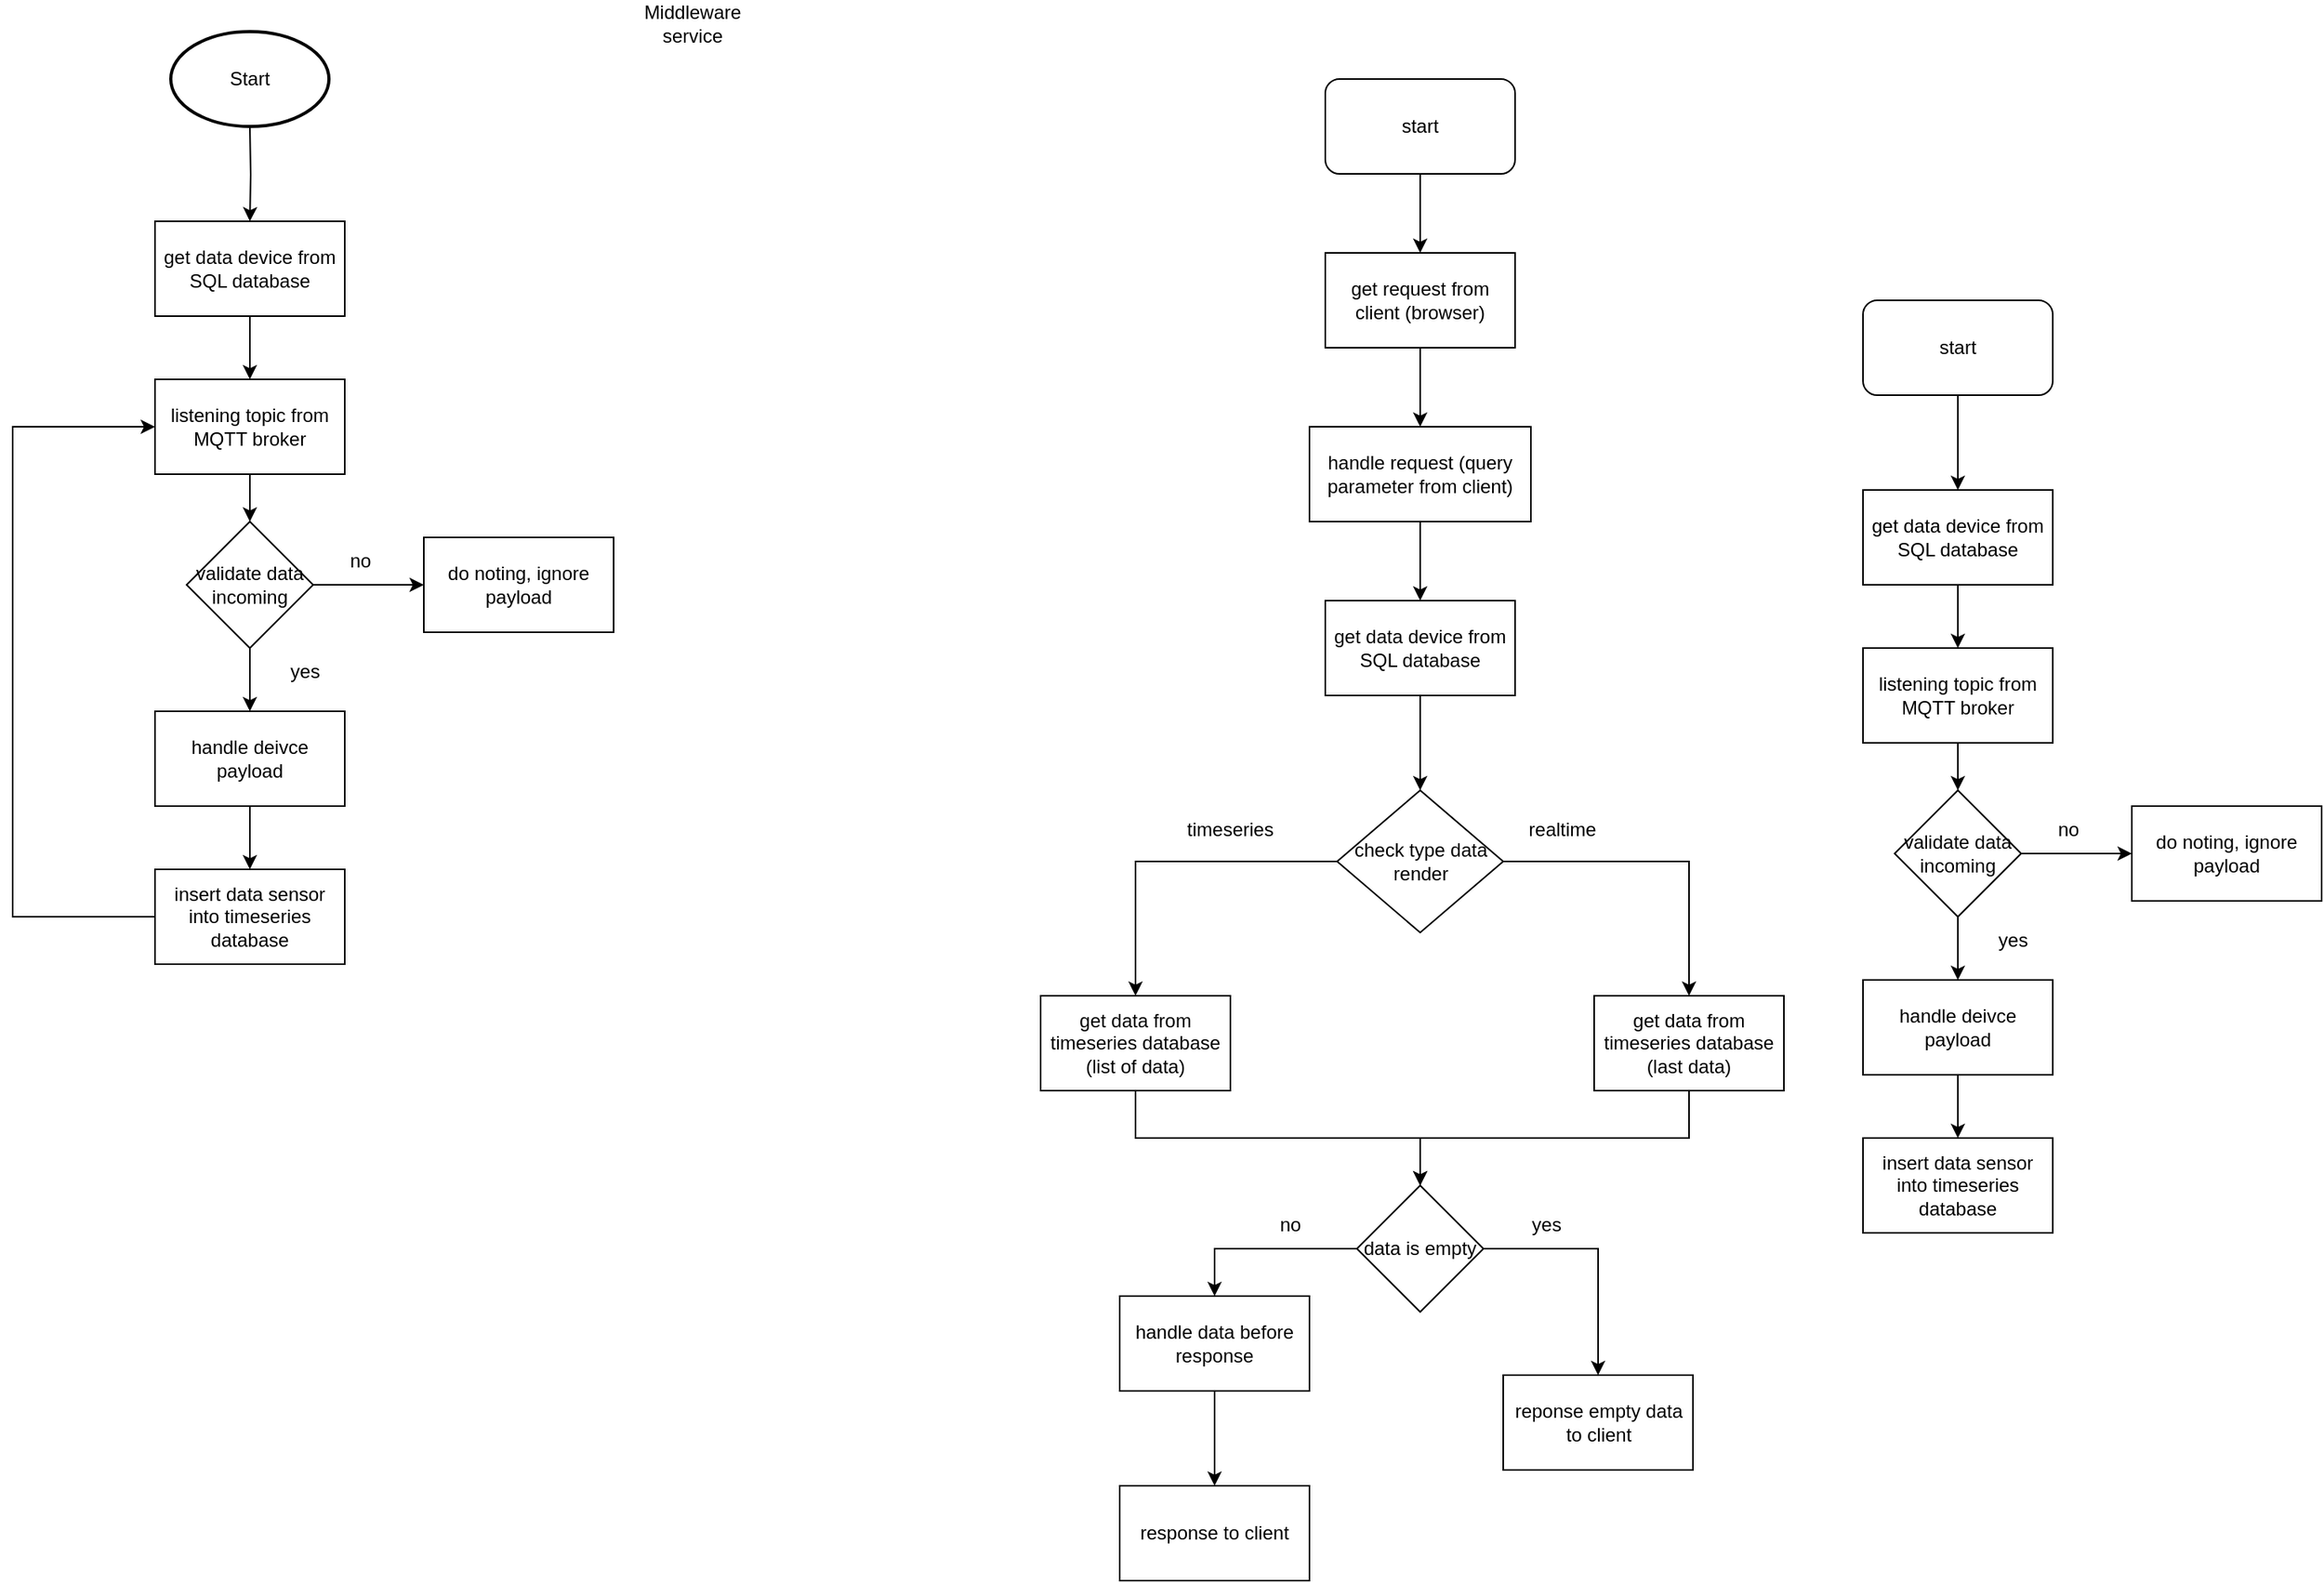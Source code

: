 <mxfile version="22.0.8" type="github">
  <diagram id="C5RBs43oDa-KdzZeNtuy" name="Page-1">
    <mxGraphModel dx="1260" dy="721" grid="1" gridSize="10" guides="1" tooltips="1" connect="1" arrows="1" fold="1" page="1" pageScale="1" pageWidth="827" pageHeight="1169" math="0" shadow="0">
      <root>
        <mxCell id="WIyWlLk6GJQsqaUBKTNV-0" />
        <mxCell id="WIyWlLk6GJQsqaUBKTNV-1" parent="WIyWlLk6GJQsqaUBKTNV-0" />
        <mxCell id="o4FVKEmSZAY0uZQRgnPp-2" value="Middleware service" style="text;html=1;strokeColor=none;fillColor=none;align=center;verticalAlign=middle;whiteSpace=wrap;rounded=0;" parent="WIyWlLk6GJQsqaUBKTNV-1" vertex="1">
          <mxGeometry x="630" y="20" width="100" height="30" as="geometry" />
        </mxCell>
        <mxCell id="o4FVKEmSZAY0uZQRgnPp-13" style="edgeStyle=orthogonalEdgeStyle;rounded=0;orthogonalLoop=1;jettySize=auto;html=1;exitX=0.5;exitY=1;exitDx=0;exitDy=0;entryX=0.5;entryY=0;entryDx=0;entryDy=0;" parent="WIyWlLk6GJQsqaUBKTNV-1" target="o4FVKEmSZAY0uZQRgnPp-16" edge="1">
          <mxGeometry relative="1" as="geometry">
            <mxPoint x="400" y="100.0" as="sourcePoint" />
          </mxGeometry>
        </mxCell>
        <mxCell id="o4FVKEmSZAY0uZQRgnPp-15" style="edgeStyle=orthogonalEdgeStyle;rounded=0;orthogonalLoop=1;jettySize=auto;html=1;exitX=0.5;exitY=1;exitDx=0;exitDy=0;entryX=0.5;entryY=0;entryDx=0;entryDy=0;" parent="WIyWlLk6GJQsqaUBKTNV-1" source="o4FVKEmSZAY0uZQRgnPp-16" target="o4FVKEmSZAY0uZQRgnPp-18" edge="1">
          <mxGeometry relative="1" as="geometry" />
        </mxCell>
        <mxCell id="o4FVKEmSZAY0uZQRgnPp-16" value="get data device from SQL database" style="rounded=0;whiteSpace=wrap;html=1;" parent="WIyWlLk6GJQsqaUBKTNV-1" vertex="1">
          <mxGeometry x="340" y="160" width="120" height="60" as="geometry" />
        </mxCell>
        <mxCell id="o4FVKEmSZAY0uZQRgnPp-17" style="edgeStyle=orthogonalEdgeStyle;rounded=0;orthogonalLoop=1;jettySize=auto;html=1;exitX=0.5;exitY=1;exitDx=0;exitDy=0;entryX=0.5;entryY=0;entryDx=0;entryDy=0;" parent="WIyWlLk6GJQsqaUBKTNV-1" source="o4FVKEmSZAY0uZQRgnPp-18" target="o4FVKEmSZAY0uZQRgnPp-23" edge="1">
          <mxGeometry relative="1" as="geometry" />
        </mxCell>
        <mxCell id="o4FVKEmSZAY0uZQRgnPp-18" value="listening topic from MQTT broker" style="rounded=0;whiteSpace=wrap;html=1;" parent="WIyWlLk6GJQsqaUBKTNV-1" vertex="1">
          <mxGeometry x="340" y="260" width="120" height="60" as="geometry" />
        </mxCell>
        <mxCell id="o4FVKEmSZAY0uZQRgnPp-19" style="edgeStyle=orthogonalEdgeStyle;rounded=0;orthogonalLoop=1;jettySize=auto;html=1;exitX=0.5;exitY=1;exitDx=0;exitDy=0;entryX=0.5;entryY=0;entryDx=0;entryDy=0;" parent="WIyWlLk6GJQsqaUBKTNV-1" source="o4FVKEmSZAY0uZQRgnPp-20" target="o4FVKEmSZAY0uZQRgnPp-25" edge="1">
          <mxGeometry relative="1" as="geometry" />
        </mxCell>
        <mxCell id="o4FVKEmSZAY0uZQRgnPp-20" value="handle deivce payload" style="rounded=0;whiteSpace=wrap;html=1;" parent="WIyWlLk6GJQsqaUBKTNV-1" vertex="1">
          <mxGeometry x="340" y="470" width="120" height="60" as="geometry" />
        </mxCell>
        <mxCell id="o4FVKEmSZAY0uZQRgnPp-21" style="edgeStyle=orthogonalEdgeStyle;rounded=0;orthogonalLoop=1;jettySize=auto;html=1;exitX=1;exitY=0.5;exitDx=0;exitDy=0;entryX=0;entryY=0.5;entryDx=0;entryDy=0;" parent="WIyWlLk6GJQsqaUBKTNV-1" source="o4FVKEmSZAY0uZQRgnPp-23" target="o4FVKEmSZAY0uZQRgnPp-24" edge="1">
          <mxGeometry relative="1" as="geometry" />
        </mxCell>
        <mxCell id="o4FVKEmSZAY0uZQRgnPp-22" style="edgeStyle=orthogonalEdgeStyle;rounded=0;orthogonalLoop=1;jettySize=auto;html=1;exitX=0.5;exitY=1;exitDx=0;exitDy=0;entryX=0.5;entryY=0;entryDx=0;entryDy=0;" parent="WIyWlLk6GJQsqaUBKTNV-1" source="o4FVKEmSZAY0uZQRgnPp-23" target="o4FVKEmSZAY0uZQRgnPp-20" edge="1">
          <mxGeometry relative="1" as="geometry" />
        </mxCell>
        <mxCell id="o4FVKEmSZAY0uZQRgnPp-23" value="validate data incoming" style="rhombus;whiteSpace=wrap;html=1;" parent="WIyWlLk6GJQsqaUBKTNV-1" vertex="1">
          <mxGeometry x="360" y="350" width="80" height="80" as="geometry" />
        </mxCell>
        <mxCell id="o4FVKEmSZAY0uZQRgnPp-24" value="do noting, ignore payload" style="rounded=0;whiteSpace=wrap;html=1;" parent="WIyWlLk6GJQsqaUBKTNV-1" vertex="1">
          <mxGeometry x="510" y="360" width="120" height="60" as="geometry" />
        </mxCell>
        <mxCell id="aOWYVo19ouYTUW9FXyHs-0" style="edgeStyle=orthogonalEdgeStyle;rounded=0;orthogonalLoop=1;jettySize=auto;html=1;exitX=0;exitY=0.5;exitDx=0;exitDy=0;entryX=0;entryY=0.5;entryDx=0;entryDy=0;" parent="WIyWlLk6GJQsqaUBKTNV-1" source="o4FVKEmSZAY0uZQRgnPp-25" target="o4FVKEmSZAY0uZQRgnPp-18" edge="1">
          <mxGeometry relative="1" as="geometry">
            <Array as="points">
              <mxPoint x="250" y="600" />
              <mxPoint x="250" y="290" />
            </Array>
          </mxGeometry>
        </mxCell>
        <mxCell id="o4FVKEmSZAY0uZQRgnPp-25" value="insert data sensor into timeseries database" style="rounded=0;whiteSpace=wrap;html=1;" parent="WIyWlLk6GJQsqaUBKTNV-1" vertex="1">
          <mxGeometry x="340" y="570" width="120" height="60" as="geometry" />
        </mxCell>
        <mxCell id="o4FVKEmSZAY0uZQRgnPp-26" value="no" style="text;html=1;strokeColor=none;fillColor=none;align=center;verticalAlign=middle;whiteSpace=wrap;rounded=0;" parent="WIyWlLk6GJQsqaUBKTNV-1" vertex="1">
          <mxGeometry x="440" y="360" width="60" height="30" as="geometry" />
        </mxCell>
        <mxCell id="o4FVKEmSZAY0uZQRgnPp-27" value="yes" style="text;html=1;strokeColor=none;fillColor=none;align=center;verticalAlign=middle;whiteSpace=wrap;rounded=0;" parent="WIyWlLk6GJQsqaUBKTNV-1" vertex="1">
          <mxGeometry x="405" y="430" width="60" height="30" as="geometry" />
        </mxCell>
        <mxCell id="o4FVKEmSZAY0uZQRgnPp-28" value="Start" style="strokeWidth=2;html=1;shape=mxgraph.flowchart.start_1;whiteSpace=wrap;" parent="WIyWlLk6GJQsqaUBKTNV-1" vertex="1">
          <mxGeometry x="350" y="40" width="100" height="60" as="geometry" />
        </mxCell>
        <mxCell id="1N5oNLTA6w59IetpOZ35-0" style="edgeStyle=orthogonalEdgeStyle;rounded=0;orthogonalLoop=1;jettySize=auto;html=1;exitX=0.5;exitY=1;exitDx=0;exitDy=0;entryX=0.5;entryY=0;entryDx=0;entryDy=0;" edge="1" parent="WIyWlLk6GJQsqaUBKTNV-1" source="1N5oNLTA6w59IetpOZ35-1" target="1N5oNLTA6w59IetpOZ35-3">
          <mxGeometry relative="1" as="geometry" />
        </mxCell>
        <mxCell id="1N5oNLTA6w59IetpOZ35-1" value="start" style="rounded=1;whiteSpace=wrap;html=1;" vertex="1" parent="WIyWlLk6GJQsqaUBKTNV-1">
          <mxGeometry x="1420" y="210" width="120" height="60" as="geometry" />
        </mxCell>
        <mxCell id="1N5oNLTA6w59IetpOZ35-2" style="edgeStyle=orthogonalEdgeStyle;rounded=0;orthogonalLoop=1;jettySize=auto;html=1;exitX=0.5;exitY=1;exitDx=0;exitDy=0;entryX=0.5;entryY=0;entryDx=0;entryDy=0;" edge="1" parent="WIyWlLk6GJQsqaUBKTNV-1" source="1N5oNLTA6w59IetpOZ35-3" target="1N5oNLTA6w59IetpOZ35-5">
          <mxGeometry relative="1" as="geometry" />
        </mxCell>
        <mxCell id="1N5oNLTA6w59IetpOZ35-3" value="get data device from SQL database" style="rounded=0;whiteSpace=wrap;html=1;" vertex="1" parent="WIyWlLk6GJQsqaUBKTNV-1">
          <mxGeometry x="1420" y="330" width="120" height="60" as="geometry" />
        </mxCell>
        <mxCell id="1N5oNLTA6w59IetpOZ35-4" style="edgeStyle=orthogonalEdgeStyle;rounded=0;orthogonalLoop=1;jettySize=auto;html=1;exitX=0.5;exitY=1;exitDx=0;exitDy=0;entryX=0.5;entryY=0;entryDx=0;entryDy=0;" edge="1" parent="WIyWlLk6GJQsqaUBKTNV-1" source="1N5oNLTA6w59IetpOZ35-5" target="1N5oNLTA6w59IetpOZ35-10">
          <mxGeometry relative="1" as="geometry" />
        </mxCell>
        <mxCell id="1N5oNLTA6w59IetpOZ35-5" value="listening topic from MQTT broker" style="rounded=0;whiteSpace=wrap;html=1;" vertex="1" parent="WIyWlLk6GJQsqaUBKTNV-1">
          <mxGeometry x="1420" y="430" width="120" height="60" as="geometry" />
        </mxCell>
        <mxCell id="1N5oNLTA6w59IetpOZ35-6" style="edgeStyle=orthogonalEdgeStyle;rounded=0;orthogonalLoop=1;jettySize=auto;html=1;exitX=0.5;exitY=1;exitDx=0;exitDy=0;entryX=0.5;entryY=0;entryDx=0;entryDy=0;" edge="1" parent="WIyWlLk6GJQsqaUBKTNV-1" source="1N5oNLTA6w59IetpOZ35-7" target="1N5oNLTA6w59IetpOZ35-12">
          <mxGeometry relative="1" as="geometry" />
        </mxCell>
        <mxCell id="1N5oNLTA6w59IetpOZ35-7" value="handle deivce payload" style="rounded=0;whiteSpace=wrap;html=1;" vertex="1" parent="WIyWlLk6GJQsqaUBKTNV-1">
          <mxGeometry x="1420" y="640" width="120" height="60" as="geometry" />
        </mxCell>
        <mxCell id="1N5oNLTA6w59IetpOZ35-8" style="edgeStyle=orthogonalEdgeStyle;rounded=0;orthogonalLoop=1;jettySize=auto;html=1;exitX=1;exitY=0.5;exitDx=0;exitDy=0;entryX=0;entryY=0.5;entryDx=0;entryDy=0;" edge="1" parent="WIyWlLk6GJQsqaUBKTNV-1" source="1N5oNLTA6w59IetpOZ35-10" target="1N5oNLTA6w59IetpOZ35-11">
          <mxGeometry relative="1" as="geometry" />
        </mxCell>
        <mxCell id="1N5oNLTA6w59IetpOZ35-9" style="edgeStyle=orthogonalEdgeStyle;rounded=0;orthogonalLoop=1;jettySize=auto;html=1;exitX=0.5;exitY=1;exitDx=0;exitDy=0;entryX=0.5;entryY=0;entryDx=0;entryDy=0;" edge="1" parent="WIyWlLk6GJQsqaUBKTNV-1" source="1N5oNLTA6w59IetpOZ35-10" target="1N5oNLTA6w59IetpOZ35-7">
          <mxGeometry relative="1" as="geometry" />
        </mxCell>
        <mxCell id="1N5oNLTA6w59IetpOZ35-10" value="validate data incoming" style="rhombus;whiteSpace=wrap;html=1;" vertex="1" parent="WIyWlLk6GJQsqaUBKTNV-1">
          <mxGeometry x="1440" y="520" width="80" height="80" as="geometry" />
        </mxCell>
        <mxCell id="1N5oNLTA6w59IetpOZ35-11" value="do noting, ignore payload" style="rounded=0;whiteSpace=wrap;html=1;" vertex="1" parent="WIyWlLk6GJQsqaUBKTNV-1">
          <mxGeometry x="1590" y="530" width="120" height="60" as="geometry" />
        </mxCell>
        <mxCell id="1N5oNLTA6w59IetpOZ35-12" value="insert data sensor into timeseries database" style="rounded=0;whiteSpace=wrap;html=1;" vertex="1" parent="WIyWlLk6GJQsqaUBKTNV-1">
          <mxGeometry x="1420" y="740" width="120" height="60" as="geometry" />
        </mxCell>
        <mxCell id="1N5oNLTA6w59IetpOZ35-13" style="edgeStyle=orthogonalEdgeStyle;rounded=0;orthogonalLoop=1;jettySize=auto;html=1;exitX=0.5;exitY=1;exitDx=0;exitDy=0;entryX=0.5;entryY=0;entryDx=0;entryDy=0;" edge="1" parent="WIyWlLk6GJQsqaUBKTNV-1" source="1N5oNLTA6w59IetpOZ35-14" target="1N5oNLTA6w59IetpOZ35-26">
          <mxGeometry relative="1" as="geometry" />
        </mxCell>
        <mxCell id="1N5oNLTA6w59IetpOZ35-14" value="start" style="rounded=1;whiteSpace=wrap;html=1;" vertex="1" parent="WIyWlLk6GJQsqaUBKTNV-1">
          <mxGeometry x="1080" y="70" width="120" height="60" as="geometry" />
        </mxCell>
        <mxCell id="1N5oNLTA6w59IetpOZ35-15" style="edgeStyle=orthogonalEdgeStyle;rounded=0;orthogonalLoop=1;jettySize=auto;html=1;exitX=0.5;exitY=1;exitDx=0;exitDy=0;entryX=0.5;entryY=0;entryDx=0;entryDy=0;" edge="1" parent="WIyWlLk6GJQsqaUBKTNV-1" source="1N5oNLTA6w59IetpOZ35-16" target="1N5oNLTA6w59IetpOZ35-21">
          <mxGeometry relative="1" as="geometry">
            <mxPoint x="1140" y="500" as="targetPoint" />
            <Array as="points">
              <mxPoint x="1140" y="510" />
              <mxPoint x="1140" y="510" />
            </Array>
          </mxGeometry>
        </mxCell>
        <mxCell id="1N5oNLTA6w59IetpOZ35-16" value="get data device from SQL database" style="rounded=0;whiteSpace=wrap;html=1;" vertex="1" parent="WIyWlLk6GJQsqaUBKTNV-1">
          <mxGeometry x="1080" y="400" width="120" height="60" as="geometry" />
        </mxCell>
        <mxCell id="1N5oNLTA6w59IetpOZ35-17" style="edgeStyle=orthogonalEdgeStyle;rounded=0;orthogonalLoop=1;jettySize=auto;html=1;" edge="1" parent="WIyWlLk6GJQsqaUBKTNV-1" source="1N5oNLTA6w59IetpOZ35-18" target="1N5oNLTA6w59IetpOZ35-33">
          <mxGeometry relative="1" as="geometry">
            <Array as="points">
              <mxPoint x="960" y="740" />
              <mxPoint x="1140" y="740" />
            </Array>
          </mxGeometry>
        </mxCell>
        <mxCell id="1N5oNLTA6w59IetpOZ35-18" value="get data from timeseries database&lt;br&gt;(list of data)" style="rounded=0;whiteSpace=wrap;html=1;" vertex="1" parent="WIyWlLk6GJQsqaUBKTNV-1">
          <mxGeometry x="900" y="650" width="120" height="60" as="geometry" />
        </mxCell>
        <mxCell id="1N5oNLTA6w59IetpOZ35-19" style="edgeStyle=orthogonalEdgeStyle;rounded=0;orthogonalLoop=1;jettySize=auto;html=1;exitX=1;exitY=0.5;exitDx=0;exitDy=0;entryX=0.5;entryY=0;entryDx=0;entryDy=0;" edge="1" parent="WIyWlLk6GJQsqaUBKTNV-1" source="1N5oNLTA6w59IetpOZ35-21" target="1N5oNLTA6w59IetpOZ35-23">
          <mxGeometry relative="1" as="geometry">
            <mxPoint x="1250" y="670" as="targetPoint" />
          </mxGeometry>
        </mxCell>
        <mxCell id="1N5oNLTA6w59IetpOZ35-20" style="edgeStyle=orthogonalEdgeStyle;rounded=0;orthogonalLoop=1;jettySize=auto;html=1;entryX=0.5;entryY=0;entryDx=0;entryDy=0;" edge="1" parent="WIyWlLk6GJQsqaUBKTNV-1" source="1N5oNLTA6w59IetpOZ35-21" target="1N5oNLTA6w59IetpOZ35-18">
          <mxGeometry relative="1" as="geometry" />
        </mxCell>
        <mxCell id="1N5oNLTA6w59IetpOZ35-21" value="check type data render" style="rhombus;whiteSpace=wrap;html=1;" vertex="1" parent="WIyWlLk6GJQsqaUBKTNV-1">
          <mxGeometry x="1087.5" y="520" width="105" height="90" as="geometry" />
        </mxCell>
        <mxCell id="1N5oNLTA6w59IetpOZ35-22" style="edgeStyle=orthogonalEdgeStyle;rounded=0;orthogonalLoop=1;jettySize=auto;html=1;exitX=0.5;exitY=1;exitDx=0;exitDy=0;" edge="1" parent="WIyWlLk6GJQsqaUBKTNV-1" source="1N5oNLTA6w59IetpOZ35-23" target="1N5oNLTA6w59IetpOZ35-33">
          <mxGeometry relative="1" as="geometry" />
        </mxCell>
        <mxCell id="1N5oNLTA6w59IetpOZ35-23" value="get data from timeseries database&lt;br&gt;(last data)" style="rounded=0;whiteSpace=wrap;html=1;" vertex="1" parent="WIyWlLk6GJQsqaUBKTNV-1">
          <mxGeometry x="1250" y="650" width="120" height="60" as="geometry" />
        </mxCell>
        <mxCell id="1N5oNLTA6w59IetpOZ35-24" value="reponse empty data&lt;br&gt;to client" style="rounded=0;whiteSpace=wrap;html=1;" vertex="1" parent="WIyWlLk6GJQsqaUBKTNV-1">
          <mxGeometry x="1192.5" y="890" width="120" height="60" as="geometry" />
        </mxCell>
        <mxCell id="1N5oNLTA6w59IetpOZ35-25" style="edgeStyle=orthogonalEdgeStyle;rounded=0;orthogonalLoop=1;jettySize=auto;html=1;exitX=0.5;exitY=1;exitDx=0;exitDy=0;" edge="1" parent="WIyWlLk6GJQsqaUBKTNV-1" source="1N5oNLTA6w59IetpOZ35-26" target="1N5oNLTA6w59IetpOZ35-28">
          <mxGeometry relative="1" as="geometry" />
        </mxCell>
        <mxCell id="1N5oNLTA6w59IetpOZ35-26" value="get request from client (browser)" style="rounded=0;whiteSpace=wrap;html=1;" vertex="1" parent="WIyWlLk6GJQsqaUBKTNV-1">
          <mxGeometry x="1080" y="180" width="120" height="60" as="geometry" />
        </mxCell>
        <mxCell id="1N5oNLTA6w59IetpOZ35-27" style="edgeStyle=orthogonalEdgeStyle;rounded=0;orthogonalLoop=1;jettySize=auto;html=1;exitX=0.5;exitY=1;exitDx=0;exitDy=0;" edge="1" parent="WIyWlLk6GJQsqaUBKTNV-1" source="1N5oNLTA6w59IetpOZ35-28" target="1N5oNLTA6w59IetpOZ35-16">
          <mxGeometry relative="1" as="geometry" />
        </mxCell>
        <mxCell id="1N5oNLTA6w59IetpOZ35-28" value="handle request (query parameter from client)" style="rounded=0;whiteSpace=wrap;html=1;" vertex="1" parent="WIyWlLk6GJQsqaUBKTNV-1">
          <mxGeometry x="1070" y="290" width="140" height="60" as="geometry" />
        </mxCell>
        <mxCell id="1N5oNLTA6w59IetpOZ35-29" value="timeseries" style="text;html=1;strokeColor=none;fillColor=none;align=center;verticalAlign=middle;whiteSpace=wrap;rounded=0;" vertex="1" parent="WIyWlLk6GJQsqaUBKTNV-1">
          <mxGeometry x="990" y="530" width="60" height="30" as="geometry" />
        </mxCell>
        <mxCell id="1N5oNLTA6w59IetpOZ35-30" value="realtime" style="text;html=1;strokeColor=none;fillColor=none;align=center;verticalAlign=middle;whiteSpace=wrap;rounded=0;" vertex="1" parent="WIyWlLk6GJQsqaUBKTNV-1">
          <mxGeometry x="1200" y="530" width="60" height="30" as="geometry" />
        </mxCell>
        <mxCell id="1N5oNLTA6w59IetpOZ35-31" style="edgeStyle=orthogonalEdgeStyle;rounded=0;orthogonalLoop=1;jettySize=auto;html=1;entryX=0.5;entryY=0;entryDx=0;entryDy=0;" edge="1" parent="WIyWlLk6GJQsqaUBKTNV-1" source="1N5oNLTA6w59IetpOZ35-33" target="1N5oNLTA6w59IetpOZ35-24">
          <mxGeometry relative="1" as="geometry" />
        </mxCell>
        <mxCell id="1N5oNLTA6w59IetpOZ35-32" style="edgeStyle=orthogonalEdgeStyle;rounded=0;orthogonalLoop=1;jettySize=auto;html=1;exitX=0;exitY=0.5;exitDx=0;exitDy=0;entryX=0.5;entryY=0;entryDx=0;entryDy=0;" edge="1" parent="WIyWlLk6GJQsqaUBKTNV-1" source="1N5oNLTA6w59IetpOZ35-33" target="1N5oNLTA6w59IetpOZ35-35">
          <mxGeometry relative="1" as="geometry" />
        </mxCell>
        <mxCell id="1N5oNLTA6w59IetpOZ35-33" value="data is empty" style="rhombus;whiteSpace=wrap;html=1;" vertex="1" parent="WIyWlLk6GJQsqaUBKTNV-1">
          <mxGeometry x="1100" y="770" width="80" height="80" as="geometry" />
        </mxCell>
        <mxCell id="1N5oNLTA6w59IetpOZ35-34" style="edgeStyle=orthogonalEdgeStyle;rounded=0;orthogonalLoop=1;jettySize=auto;html=1;exitX=0.5;exitY=1;exitDx=0;exitDy=0;entryX=0.5;entryY=0;entryDx=0;entryDy=0;" edge="1" parent="WIyWlLk6GJQsqaUBKTNV-1" source="1N5oNLTA6w59IetpOZ35-35" target="1N5oNLTA6w59IetpOZ35-36">
          <mxGeometry relative="1" as="geometry" />
        </mxCell>
        <mxCell id="1N5oNLTA6w59IetpOZ35-35" value="handle data before response" style="rounded=0;whiteSpace=wrap;html=1;" vertex="1" parent="WIyWlLk6GJQsqaUBKTNV-1">
          <mxGeometry x="950" y="840" width="120" height="60" as="geometry" />
        </mxCell>
        <mxCell id="1N5oNLTA6w59IetpOZ35-36" value="response to client" style="rounded=0;whiteSpace=wrap;html=1;" vertex="1" parent="WIyWlLk6GJQsqaUBKTNV-1">
          <mxGeometry x="950" y="960" width="120" height="60" as="geometry" />
        </mxCell>
        <mxCell id="1N5oNLTA6w59IetpOZ35-37" value="no" style="text;html=1;strokeColor=none;fillColor=none;align=center;verticalAlign=middle;whiteSpace=wrap;rounded=0;" vertex="1" parent="WIyWlLk6GJQsqaUBKTNV-1">
          <mxGeometry x="1027.5" y="780" width="60" height="30" as="geometry" />
        </mxCell>
        <mxCell id="1N5oNLTA6w59IetpOZ35-38" value="yes" style="text;html=1;strokeColor=none;fillColor=none;align=center;verticalAlign=middle;whiteSpace=wrap;rounded=0;" vertex="1" parent="WIyWlLk6GJQsqaUBKTNV-1">
          <mxGeometry x="1190" y="780" width="60" height="30" as="geometry" />
        </mxCell>
        <mxCell id="1N5oNLTA6w59IetpOZ35-39" value="no" style="text;html=1;strokeColor=none;fillColor=none;align=center;verticalAlign=middle;whiteSpace=wrap;rounded=0;" vertex="1" parent="WIyWlLk6GJQsqaUBKTNV-1">
          <mxGeometry x="1520" y="530" width="60" height="30" as="geometry" />
        </mxCell>
        <mxCell id="1N5oNLTA6w59IetpOZ35-40" value="yes" style="text;html=1;strokeColor=none;fillColor=none;align=center;verticalAlign=middle;whiteSpace=wrap;rounded=0;" vertex="1" parent="WIyWlLk6GJQsqaUBKTNV-1">
          <mxGeometry x="1485" y="600" width="60" height="30" as="geometry" />
        </mxCell>
      </root>
    </mxGraphModel>
  </diagram>
</mxfile>
